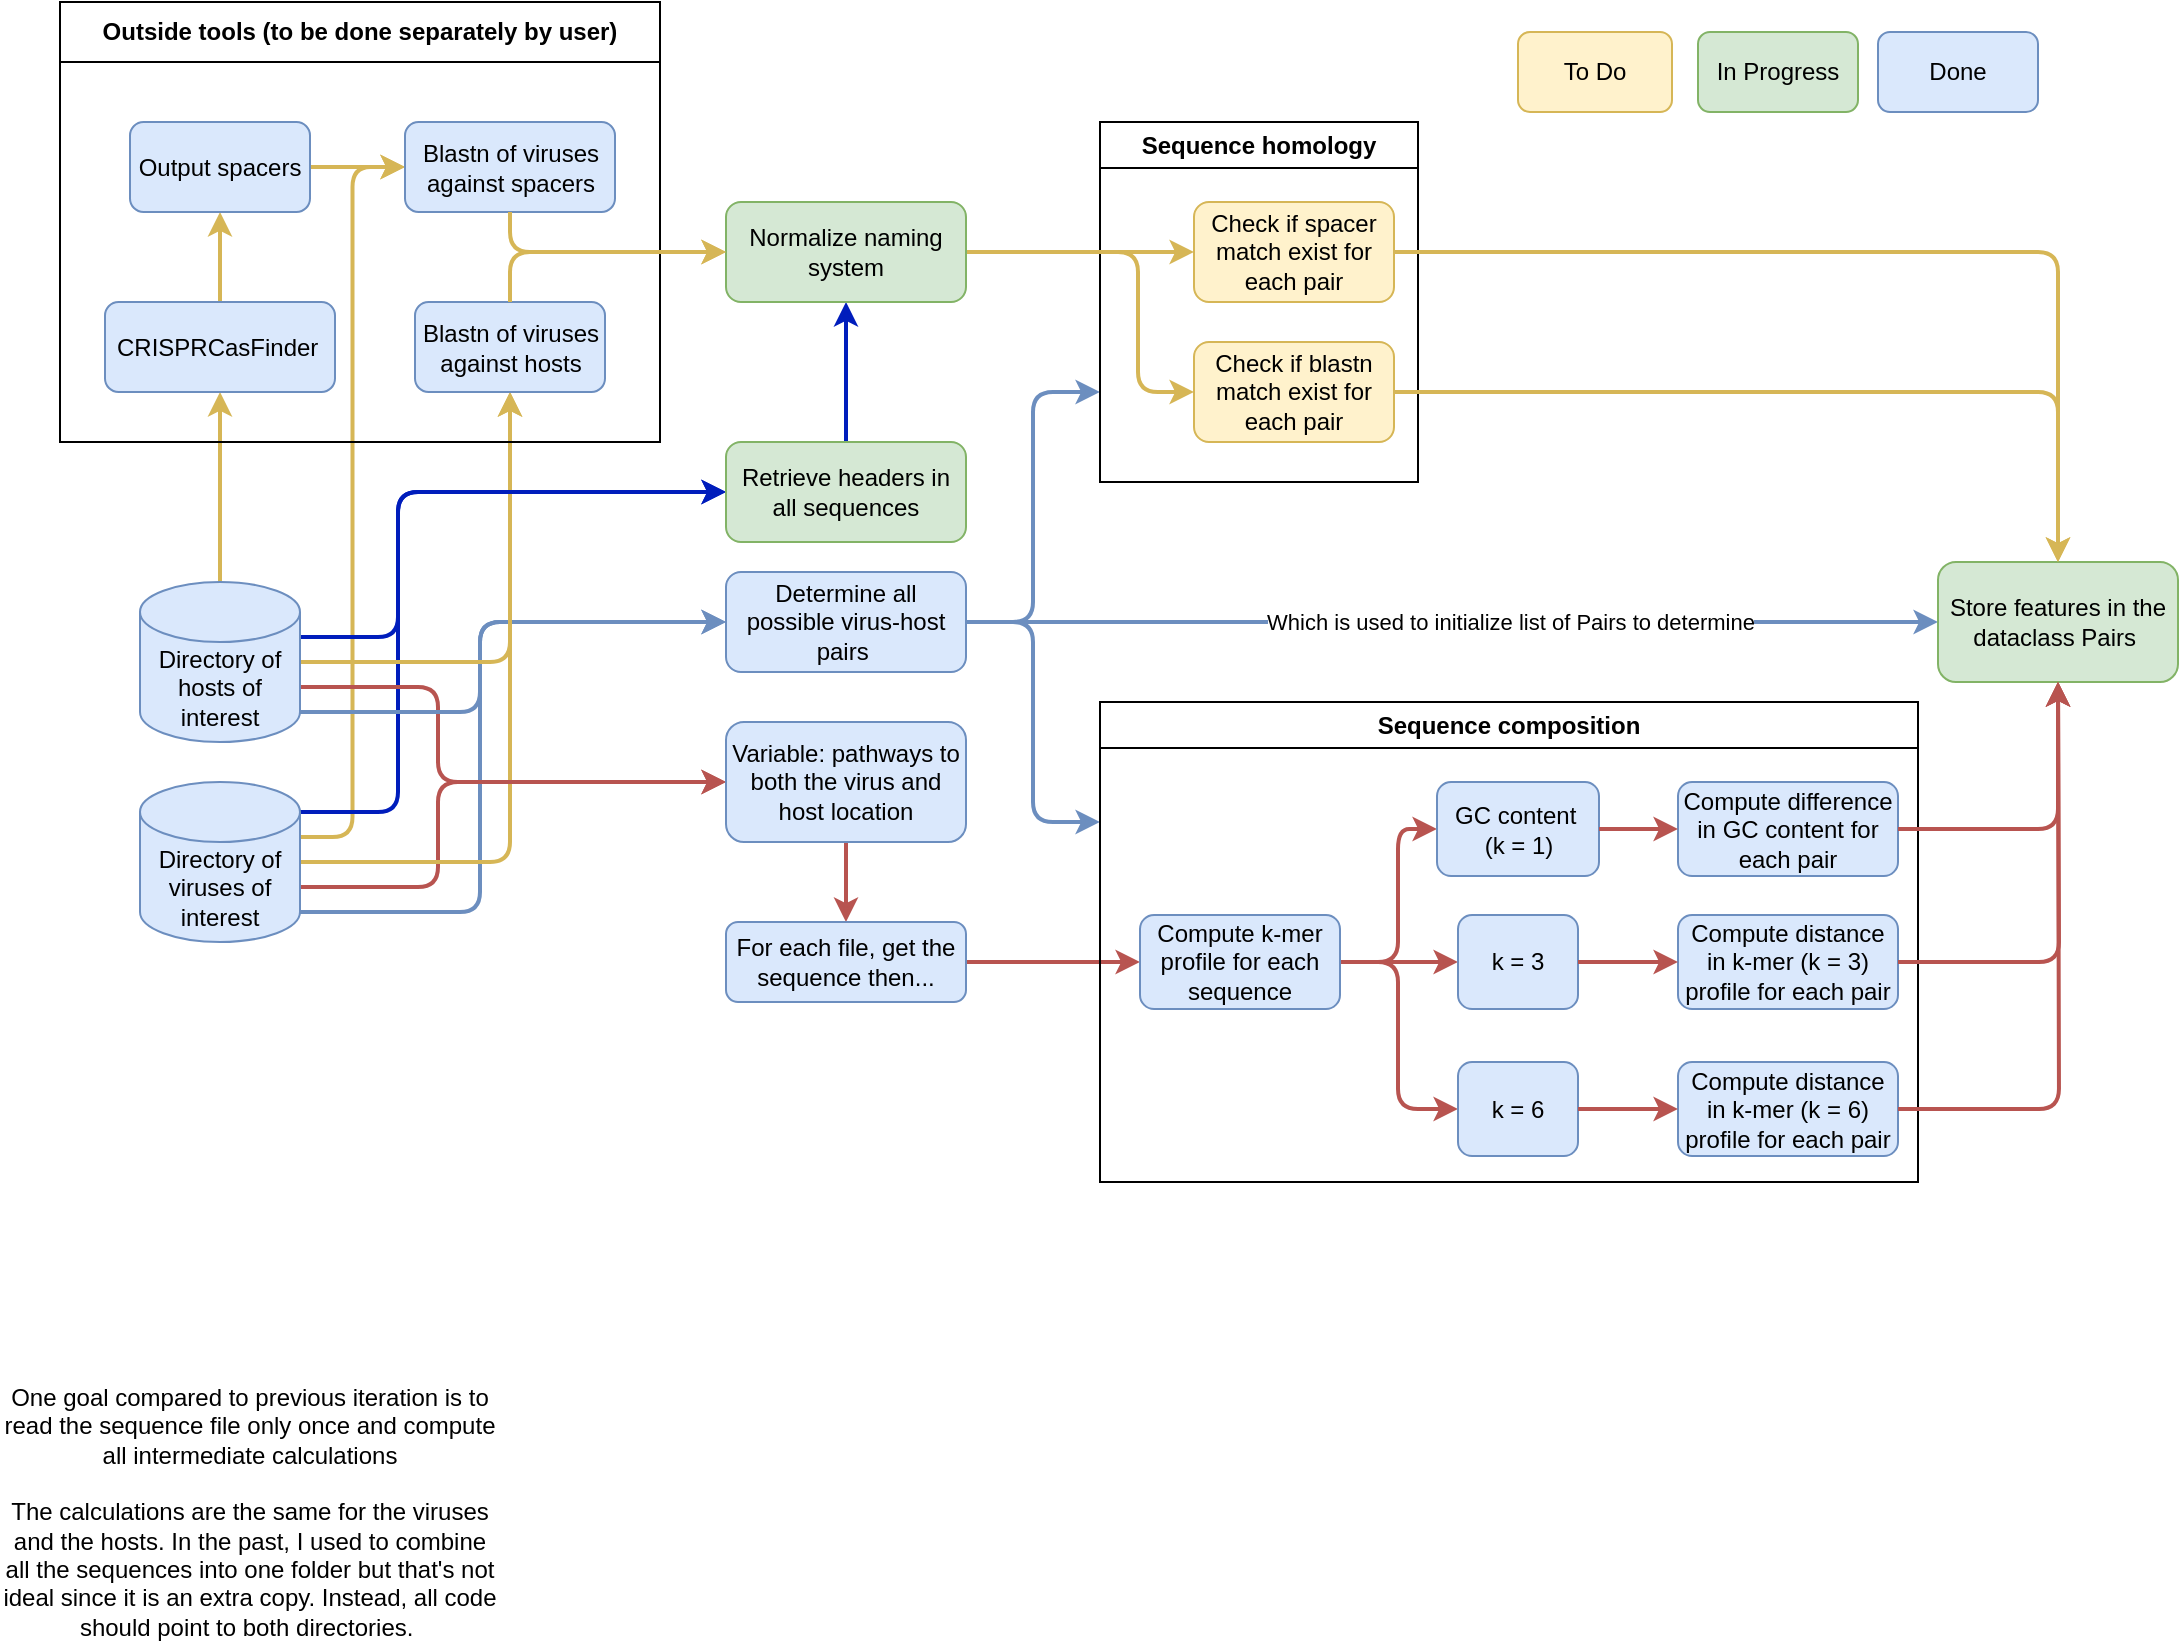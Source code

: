<mxfile version="20.8.10" type="device"><diagram name="Page-1" id="HZKV-DVzep_siBIivs_k"><mxGraphModel dx="1047" dy="723" grid="1" gridSize="10" guides="1" tooltips="1" connect="1" arrows="1" fold="1" page="1" pageScale="1" pageWidth="1200" pageHeight="1000" math="0" shadow="0"><root><mxCell id="0"/><mxCell id="1" parent="0"/><mxCell id="N8tTXLDuEKd6TfWuMspu-23" style="edgeStyle=orthogonalEdgeStyle;orthogonalLoop=1;jettySize=auto;html=1;noJump=0;fillColor=#f8cecc;strokeColor=#b85450;rounded=1;strokeWidth=2;exitX=1;exitY=0;exitDx=0;exitDy=52.5;exitPerimeter=0;" parent="1" source="N8tTXLDuEKd6TfWuMspu-1" target="N8tTXLDuEKd6TfWuMspu-13" edge="1"><mxGeometry relative="1" as="geometry"><Array as="points"><mxPoint x="260" y="483"/><mxPoint x="260" y="430"/></Array></mxGeometry></mxCell><mxCell id="N8tTXLDuEKd6TfWuMspu-27" style="edgeStyle=orthogonalEdgeStyle;orthogonalLoop=1;jettySize=auto;html=1;exitX=1;exitY=1;exitDx=0;exitDy=-15;exitPerimeter=0;entryX=0;entryY=0.5;entryDx=0;entryDy=0;fillColor=#dae8fc;strokeColor=#6c8ebf;rounded=1;strokeWidth=2;" parent="1" source="N8tTXLDuEKd6TfWuMspu-1" target="N8tTXLDuEKd6TfWuMspu-3" edge="1"><mxGeometry relative="1" as="geometry"><Array as="points"><mxPoint x="281" y="495"/><mxPoint x="281" y="350"/></Array></mxGeometry></mxCell><mxCell id="jUDssbsDTD3gQ5ddlKub-88" style="edgeStyle=orthogonalEdgeStyle;rounded=1;orthogonalLoop=1;jettySize=auto;html=1;entryX=0.5;entryY=1;entryDx=0;entryDy=0;strokeWidth=2;fillColor=#fff2cc;strokeColor=#d6b656;" parent="1" source="N8tTXLDuEKd6TfWuMspu-1" target="jUDssbsDTD3gQ5ddlKub-35" edge="1"><mxGeometry relative="1" as="geometry"/></mxCell><mxCell id="jUDssbsDTD3gQ5ddlKub-91" style="edgeStyle=orthogonalEdgeStyle;rounded=1;orthogonalLoop=1;jettySize=auto;html=1;exitX=1;exitY=0;exitDx=0;exitDy=27.5;exitPerimeter=0;strokeWidth=2;entryX=0;entryY=0.5;entryDx=0;entryDy=0;fillColor=#fff2cc;strokeColor=#d6b656;" parent="1" source="N8tTXLDuEKd6TfWuMspu-1" target="jUDssbsDTD3gQ5ddlKub-43" edge="1"><mxGeometry relative="1" as="geometry"><mxPoint x="220" y="-20" as="targetPoint"/></mxGeometry></mxCell><mxCell id="jUDssbsDTD3gQ5ddlKub-98" style="edgeStyle=orthogonalEdgeStyle;rounded=1;orthogonalLoop=1;jettySize=auto;html=1;entryX=0;entryY=0.5;entryDx=0;entryDy=0;strokeWidth=2;fillColor=#0050ef;strokeColor=#001DBC;exitX=1;exitY=0;exitDx=0;exitDy=15;exitPerimeter=0;" parent="1" source="N8tTXLDuEKd6TfWuMspu-1" target="jUDssbsDTD3gQ5ddlKub-96" edge="1"><mxGeometry relative="1" as="geometry"><Array as="points"><mxPoint x="240" y="445"/><mxPoint x="240" y="285"/></Array></mxGeometry></mxCell><mxCell id="N8tTXLDuEKd6TfWuMspu-1" value="Directory of viruses of interest" style="shape=cylinder3;whiteSpace=wrap;html=1;boundedLbl=1;backgroundOutline=1;size=15;fillColor=#dae8fc;strokeColor=#6c8ebf;" parent="1" vertex="1"><mxGeometry x="111" y="430" width="80" height="80" as="geometry"/></mxCell><mxCell id="N8tTXLDuEKd6TfWuMspu-24" style="edgeStyle=orthogonalEdgeStyle;orthogonalLoop=1;jettySize=auto;html=1;entryX=0;entryY=0.5;entryDx=0;entryDy=0;fillColor=#f8cecc;strokeColor=#b85450;rounded=1;strokeWidth=2;exitX=1;exitY=0;exitDx=0;exitDy=52.5;exitPerimeter=0;" parent="1" source="N8tTXLDuEKd6TfWuMspu-2" target="N8tTXLDuEKd6TfWuMspu-13" edge="1"><mxGeometry relative="1" as="geometry"><Array as="points"><mxPoint x="260" y="383"/><mxPoint x="260" y="430"/></Array></mxGeometry></mxCell><mxCell id="N8tTXLDuEKd6TfWuMspu-26" style="edgeStyle=orthogonalEdgeStyle;orthogonalLoop=1;jettySize=auto;html=1;exitX=1;exitY=1;exitDx=0;exitDy=-15;exitPerimeter=0;entryX=0;entryY=0.5;entryDx=0;entryDy=0;noJump=0;fillColor=#dae8fc;strokeColor=#6c8ebf;rounded=1;strokeWidth=2;" parent="1" source="N8tTXLDuEKd6TfWuMspu-2" target="N8tTXLDuEKd6TfWuMspu-3" edge="1"><mxGeometry relative="1" as="geometry"><Array as="points"><mxPoint x="281" y="395"/><mxPoint x="281" y="350"/></Array></mxGeometry></mxCell><mxCell id="jUDssbsDTD3gQ5ddlKub-89" style="edgeStyle=orthogonalEdgeStyle;rounded=1;orthogonalLoop=1;jettySize=auto;html=1;entryX=0.5;entryY=1;entryDx=0;entryDy=0;strokeWidth=2;fillColor=#fff2cc;strokeColor=#d6b656;" parent="1" source="N8tTXLDuEKd6TfWuMspu-2" target="jUDssbsDTD3gQ5ddlKub-35" edge="1"><mxGeometry relative="1" as="geometry"/></mxCell><mxCell id="jUDssbsDTD3gQ5ddlKub-90" style="edgeStyle=orthogonalEdgeStyle;rounded=1;orthogonalLoop=1;jettySize=auto;html=1;entryX=0.5;entryY=1;entryDx=0;entryDy=0;strokeWidth=2;fillColor=#fff2cc;strokeColor=#d6b656;" parent="1" source="N8tTXLDuEKd6TfWuMspu-2" target="jUDssbsDTD3gQ5ddlKub-36" edge="1"><mxGeometry relative="1" as="geometry"/></mxCell><mxCell id="jUDssbsDTD3gQ5ddlKub-97" style="edgeStyle=orthogonalEdgeStyle;rounded=1;orthogonalLoop=1;jettySize=auto;html=1;entryX=0;entryY=0.5;entryDx=0;entryDy=0;strokeWidth=2;fillColor=#0050ef;strokeColor=#001DBC;exitX=1;exitY=0;exitDx=0;exitDy=27.5;exitPerimeter=0;" parent="1" source="N8tTXLDuEKd6TfWuMspu-2" target="jUDssbsDTD3gQ5ddlKub-96" edge="1"><mxGeometry relative="1" as="geometry"><Array as="points"><mxPoint x="240" y="358"/><mxPoint x="240" y="285"/></Array></mxGeometry></mxCell><mxCell id="N8tTXLDuEKd6TfWuMspu-2" value="Directory of hosts of interest" style="shape=cylinder3;whiteSpace=wrap;html=1;boundedLbl=1;backgroundOutline=1;size=15;fillColor=#dae8fc;strokeColor=#6c8ebf;" parent="1" vertex="1"><mxGeometry x="111" y="330" width="80" height="80" as="geometry"/></mxCell><mxCell id="jUDssbsDTD3gQ5ddlKub-23" style="edgeStyle=orthogonalEdgeStyle;rounded=1;orthogonalLoop=1;jettySize=auto;html=1;entryX=0;entryY=0.5;entryDx=0;entryDy=0;strokeWidth=2;fillColor=#dae8fc;strokeColor=#6c8ebf;" parent="1" source="N8tTXLDuEKd6TfWuMspu-3" target="jUDssbsDTD3gQ5ddlKub-12" edge="1"><mxGeometry relative="1" as="geometry"/></mxCell><mxCell id="jUDssbsDTD3gQ5ddlKub-24" value="Which is used to initialize list of Pairs to determine" style="edgeLabel;html=1;align=center;verticalAlign=middle;resizable=0;points=[];" parent="jUDssbsDTD3gQ5ddlKub-23" vertex="1" connectable="0"><mxGeometry x="-0.19" relative="1" as="geometry"><mxPoint x="75" as="offset"/></mxGeometry></mxCell><mxCell id="jUDssbsDTD3gQ5ddlKub-28" style="edgeStyle=orthogonalEdgeStyle;rounded=1;orthogonalLoop=1;jettySize=auto;html=1;entryX=0;entryY=0.25;entryDx=0;entryDy=0;strokeWidth=2;fillColor=#dae8fc;strokeColor=#6c8ebf;" parent="1" source="N8tTXLDuEKd6TfWuMspu-3" target="jUDssbsDTD3gQ5ddlKub-71" edge="1"><mxGeometry relative="1" as="geometry"><mxPoint x="561" y="465" as="targetPoint"/></mxGeometry></mxCell><mxCell id="L0_-nIPDvtcLrT9radh1-1" style="edgeStyle=orthogonalEdgeStyle;rounded=1;orthogonalLoop=1;jettySize=auto;html=1;entryX=0;entryY=0.75;entryDx=0;entryDy=0;fillColor=#dae8fc;strokeColor=#6c8ebf;strokeWidth=2;" parent="1" source="N8tTXLDuEKd6TfWuMspu-3" target="jUDssbsDTD3gQ5ddlKub-95" edge="1"><mxGeometry relative="1" as="geometry"/></mxCell><mxCell id="N8tTXLDuEKd6TfWuMspu-3" value="Determine all possible virus-host pairs&amp;nbsp;" style="rounded=1;whiteSpace=wrap;html=1;fillColor=#dae8fc;strokeColor=#6c8ebf;" parent="1" vertex="1"><mxGeometry x="404" y="325" width="120" height="50" as="geometry"/></mxCell><mxCell id="N8tTXLDuEKd6TfWuMspu-17" style="edgeStyle=orthogonalEdgeStyle;orthogonalLoop=1;jettySize=auto;html=1;fillColor=#f8cecc;strokeColor=#b85450;rounded=1;strokeWidth=2;" parent="1" source="N8tTXLDuEKd6TfWuMspu-13" target="N8tTXLDuEKd6TfWuMspu-16" edge="1"><mxGeometry relative="1" as="geometry"/></mxCell><mxCell id="N8tTXLDuEKd6TfWuMspu-13" value="Variable: pathways to both the virus and host location" style="rounded=1;whiteSpace=wrap;html=1;fillColor=#dae8fc;strokeColor=#6c8ebf;" parent="1" vertex="1"><mxGeometry x="404" y="400" width="120" height="60" as="geometry"/></mxCell><mxCell id="N8tTXLDuEKd6TfWuMspu-19" style="edgeStyle=orthogonalEdgeStyle;orthogonalLoop=1;jettySize=auto;html=1;entryX=0;entryY=0.5;entryDx=0;entryDy=0;fillColor=#f8cecc;strokeColor=#b85450;rounded=1;strokeWidth=2;" parent="1" source="N8tTXLDuEKd6TfWuMspu-16" target="jUDssbsDTD3gQ5ddlKub-72" edge="1"><mxGeometry relative="1" as="geometry"><mxPoint x="561" y="550" as="targetPoint"/></mxGeometry></mxCell><mxCell id="N8tTXLDuEKd6TfWuMspu-16" value="For each file, get the sequence then..." style="rounded=1;whiteSpace=wrap;html=1;fillColor=#dae8fc;strokeColor=#6c8ebf;" parent="1" vertex="1"><mxGeometry x="404" y="500" width="120" height="40" as="geometry"/></mxCell><mxCell id="jUDssbsDTD3gQ5ddlKub-12" value="Store features in the dataclass Pairs&amp;nbsp;" style="rounded=1;whiteSpace=wrap;html=1;fillColor=#d5e8d4;strokeColor=#82b366;" parent="1" vertex="1"><mxGeometry x="1010" y="320" width="120" height="60" as="geometry"/></mxCell><mxCell id="jUDssbsDTD3gQ5ddlKub-32" value="Outside tools (to be done separately by user)" style="swimlane;whiteSpace=wrap;html=1;startSize=30;" parent="1" vertex="1"><mxGeometry x="71" y="40" width="300" height="220" as="geometry"/></mxCell><mxCell id="jUDssbsDTD3gQ5ddlKub-35" value="Blastn of viruses against hosts" style="rounded=1;whiteSpace=wrap;html=1;fillColor=#dae8fc;strokeColor=#6c8ebf;" parent="jUDssbsDTD3gQ5ddlKub-32" vertex="1"><mxGeometry x="177.5" y="150" width="95" height="45" as="geometry"/></mxCell><mxCell id="jUDssbsDTD3gQ5ddlKub-93" style="edgeStyle=orthogonalEdgeStyle;rounded=1;orthogonalLoop=1;jettySize=auto;html=1;strokeWidth=2;fillColor=#fff2cc;strokeColor=#d6b656;" parent="jUDssbsDTD3gQ5ddlKub-32" source="jUDssbsDTD3gQ5ddlKub-36" target="jUDssbsDTD3gQ5ddlKub-38" edge="1"><mxGeometry relative="1" as="geometry"/></mxCell><mxCell id="jUDssbsDTD3gQ5ddlKub-36" value="CRISPRCasFinder&amp;nbsp;" style="rounded=1;whiteSpace=wrap;html=1;fillColor=#dae8fc;strokeColor=#6c8ebf;" parent="jUDssbsDTD3gQ5ddlKub-32" vertex="1"><mxGeometry x="22.5" y="150" width="115" height="45" as="geometry"/></mxCell><mxCell id="jUDssbsDTD3gQ5ddlKub-94" style="edgeStyle=orthogonalEdgeStyle;rounded=1;orthogonalLoop=1;jettySize=auto;html=1;entryX=0;entryY=0.5;entryDx=0;entryDy=0;strokeWidth=2;fillColor=#fff2cc;strokeColor=#d6b656;" parent="jUDssbsDTD3gQ5ddlKub-32" source="jUDssbsDTD3gQ5ddlKub-38" target="jUDssbsDTD3gQ5ddlKub-43" edge="1"><mxGeometry relative="1" as="geometry"/></mxCell><mxCell id="jUDssbsDTD3gQ5ddlKub-38" value="Output spacers" style="rounded=1;whiteSpace=wrap;html=1;fillColor=#dae8fc;strokeColor=#6c8ebf;" parent="jUDssbsDTD3gQ5ddlKub-32" vertex="1"><mxGeometry x="35" y="60" width="90" height="45" as="geometry"/></mxCell><mxCell id="jUDssbsDTD3gQ5ddlKub-43" value="Blastn of viruses against spacers" style="rounded=1;whiteSpace=wrap;html=1;fillColor=#dae8fc;strokeColor=#6c8ebf;" parent="jUDssbsDTD3gQ5ddlKub-32" vertex="1"><mxGeometry x="172.5" y="60" width="105" height="45" as="geometry"/></mxCell><mxCell id="jUDssbsDTD3gQ5ddlKub-33" value="One goal compared to previous iteration is to read the sequence file only once and compute all intermediate calculations&lt;br&gt;&lt;br&gt;The calculations are the same for the viruses and the hosts. In the past, I used to combine all the sequences into one folder but that's not ideal since it is an extra copy. Instead, all code should point to both directories.&amp;nbsp;" style="text;html=1;strokeColor=none;fillColor=none;align=center;verticalAlign=middle;whiteSpace=wrap;rounded=0;" parent="1" vertex="1"><mxGeometry x="41" y="780" width="250" height="30" as="geometry"/></mxCell><mxCell id="jUDssbsDTD3gQ5ddlKub-71" value="Sequence composition&lt;br&gt;" style="swimlane;whiteSpace=wrap;html=1;" parent="1" vertex="1"><mxGeometry x="591" y="390" width="409" height="240" as="geometry"><mxRectangle x="531" y="505" width="170" height="30" as="alternateBounds"/></mxGeometry></mxCell><mxCell id="L0_-nIPDvtcLrT9radh1-14" style="edgeStyle=orthogonalEdgeStyle;rounded=1;orthogonalLoop=1;jettySize=auto;html=1;entryX=0;entryY=0.5;entryDx=0;entryDy=0;strokeWidth=2;fillColor=#f8cecc;strokeColor=#b85450;" parent="jUDssbsDTD3gQ5ddlKub-71" source="jUDssbsDTD3gQ5ddlKub-72" target="jUDssbsDTD3gQ5ddlKub-73" edge="1"><mxGeometry relative="1" as="geometry"><Array as="points"><mxPoint x="149" y="130"/><mxPoint x="149" y="63"/></Array></mxGeometry></mxCell><mxCell id="L0_-nIPDvtcLrT9radh1-15" style="edgeStyle=orthogonalEdgeStyle;rounded=1;orthogonalLoop=1;jettySize=auto;html=1;entryX=0;entryY=0.5;entryDx=0;entryDy=0;strokeWidth=2;fillColor=#f8cecc;strokeColor=#b85450;" parent="jUDssbsDTD3gQ5ddlKub-71" source="jUDssbsDTD3gQ5ddlKub-72" target="jUDssbsDTD3gQ5ddlKub-75" edge="1"><mxGeometry relative="1" as="geometry"/></mxCell><mxCell id="L0_-nIPDvtcLrT9radh1-16" style="edgeStyle=orthogonalEdgeStyle;rounded=1;orthogonalLoop=1;jettySize=auto;html=1;entryX=0;entryY=0.5;entryDx=0;entryDy=0;strokeWidth=2;fillColor=#f8cecc;strokeColor=#b85450;" parent="jUDssbsDTD3gQ5ddlKub-71" source="jUDssbsDTD3gQ5ddlKub-72" target="jUDssbsDTD3gQ5ddlKub-77" edge="1"><mxGeometry relative="1" as="geometry"><Array as="points"><mxPoint x="149" y="130"/><mxPoint x="149" y="203"/></Array></mxGeometry></mxCell><mxCell id="jUDssbsDTD3gQ5ddlKub-72" value="Compute k-mer profile for each sequence" style="rounded=1;whiteSpace=wrap;html=1;fillColor=#dae8fc;strokeColor=#6c8ebf;" parent="jUDssbsDTD3gQ5ddlKub-71" vertex="1"><mxGeometry x="20" y="106.5" width="100" height="47" as="geometry"/></mxCell><mxCell id="jUDssbsDTD3gQ5ddlKub-73" value="GC content&amp;nbsp;&lt;br&gt;(k = 1)" style="rounded=1;whiteSpace=wrap;html=1;fillColor=#dae8fc;strokeColor=#6c8ebf;" parent="jUDssbsDTD3gQ5ddlKub-71" vertex="1"><mxGeometry x="168.5" y="40" width="81" height="47" as="geometry"/></mxCell><mxCell id="jUDssbsDTD3gQ5ddlKub-75" value="k = 3" style="rounded=1;whiteSpace=wrap;html=1;fillColor=#dae8fc;strokeColor=#6c8ebf;" parent="jUDssbsDTD3gQ5ddlKub-71" vertex="1"><mxGeometry x="179" y="106.5" width="60" height="47" as="geometry"/></mxCell><mxCell id="jUDssbsDTD3gQ5ddlKub-77" value="k = 6" style="rounded=1;whiteSpace=wrap;html=1;fillColor=#dae8fc;strokeColor=#6c8ebf;" parent="jUDssbsDTD3gQ5ddlKub-71" vertex="1"><mxGeometry x="179" y="180" width="60" height="47" as="geometry"/></mxCell><mxCell id="jUDssbsDTD3gQ5ddlKub-79" value="Compute difference in GC content for each pair" style="rounded=1;whiteSpace=wrap;html=1;fillColor=#dae8fc;strokeColor=#6c8ebf;" parent="jUDssbsDTD3gQ5ddlKub-71" vertex="1"><mxGeometry x="289" y="40" width="110" height="47" as="geometry"/></mxCell><mxCell id="jUDssbsDTD3gQ5ddlKub-80" style="edgeStyle=orthogonalEdgeStyle;rounded=1;orthogonalLoop=1;jettySize=auto;html=1;entryX=0;entryY=0.5;entryDx=0;entryDy=0;strokeWidth=2;fillColor=#f8cecc;strokeColor=#b85450;" parent="jUDssbsDTD3gQ5ddlKub-71" source="jUDssbsDTD3gQ5ddlKub-73" target="jUDssbsDTD3gQ5ddlKub-79" edge="1"><mxGeometry relative="1" as="geometry"/></mxCell><mxCell id="jUDssbsDTD3gQ5ddlKub-81" value="Compute distance in k-mer (k = 3) profile for each pair" style="rounded=1;whiteSpace=wrap;html=1;fillColor=#dae8fc;strokeColor=#6c8ebf;" parent="jUDssbsDTD3gQ5ddlKub-71" vertex="1"><mxGeometry x="289" y="106.5" width="110" height="47" as="geometry"/></mxCell><mxCell id="jUDssbsDTD3gQ5ddlKub-82" style="edgeStyle=orthogonalEdgeStyle;rounded=1;orthogonalLoop=1;jettySize=auto;html=1;entryX=0;entryY=0.5;entryDx=0;entryDy=0;strokeWidth=2;fillColor=#f8cecc;strokeColor=#b85450;" parent="jUDssbsDTD3gQ5ddlKub-71" source="jUDssbsDTD3gQ5ddlKub-75" target="jUDssbsDTD3gQ5ddlKub-81" edge="1"><mxGeometry relative="1" as="geometry"/></mxCell><mxCell id="jUDssbsDTD3gQ5ddlKub-83" value="Compute distance in k-mer (k = 6) profile for each pair" style="rounded=1;whiteSpace=wrap;html=1;fillColor=#dae8fc;strokeColor=#6c8ebf;" parent="jUDssbsDTD3gQ5ddlKub-71" vertex="1"><mxGeometry x="289" y="180" width="110" height="47" as="geometry"/></mxCell><mxCell id="jUDssbsDTD3gQ5ddlKub-84" style="edgeStyle=orthogonalEdgeStyle;rounded=1;orthogonalLoop=1;jettySize=auto;html=1;entryX=0;entryY=0.5;entryDx=0;entryDy=0;strokeWidth=2;fillColor=#f8cecc;strokeColor=#b85450;" parent="jUDssbsDTD3gQ5ddlKub-71" source="jUDssbsDTD3gQ5ddlKub-77" target="jUDssbsDTD3gQ5ddlKub-83" edge="1"><mxGeometry relative="1" as="geometry"/></mxCell><mxCell id="jUDssbsDTD3gQ5ddlKub-95" value="Sequence homology" style="swimlane;whiteSpace=wrap;html=1;" parent="1" vertex="1"><mxGeometry x="591" y="100" width="159" height="180" as="geometry"><mxRectangle x="531" y="220" width="160" height="30" as="alternateBounds"/></mxGeometry></mxCell><mxCell id="L0_-nIPDvtcLrT9radh1-6" value="Check if spacer match exist for each pair" style="rounded=1;whiteSpace=wrap;html=1;fillColor=#fff2cc;strokeColor=#d6b656;" parent="jUDssbsDTD3gQ5ddlKub-95" vertex="1"><mxGeometry x="47" y="40" width="100" height="50" as="geometry"/></mxCell><mxCell id="L0_-nIPDvtcLrT9radh1-7" value="Check if blastn match exist for each pair" style="rounded=1;whiteSpace=wrap;html=1;fillColor=#fff2cc;strokeColor=#d6b656;" parent="jUDssbsDTD3gQ5ddlKub-95" vertex="1"><mxGeometry x="47" y="110" width="100" height="50" as="geometry"/></mxCell><mxCell id="L0_-nIPDvtcLrT9radh1-11" style="edgeStyle=orthogonalEdgeStyle;rounded=1;orthogonalLoop=1;jettySize=auto;html=1;entryX=0.5;entryY=1;entryDx=0;entryDy=0;strokeWidth=2;fillColor=#0050ef;strokeColor=#001DBC;" parent="1" source="jUDssbsDTD3gQ5ddlKub-96" target="L0_-nIPDvtcLrT9radh1-8" edge="1"><mxGeometry relative="1" as="geometry"/></mxCell><mxCell id="jUDssbsDTD3gQ5ddlKub-96" value="Retrieve headers in all sequences" style="rounded=1;whiteSpace=wrap;html=1;fillColor=#d5e8d4;strokeColor=#82b366;" parent="1" vertex="1"><mxGeometry x="404" y="260" width="120" height="50" as="geometry"/></mxCell><mxCell id="L0_-nIPDvtcLrT9radh1-12" style="edgeStyle=orthogonalEdgeStyle;rounded=1;orthogonalLoop=1;jettySize=auto;html=1;entryX=0;entryY=0.5;entryDx=0;entryDy=0;strokeWidth=2;fillColor=#fff2cc;strokeColor=#d6b656;" parent="1" source="L0_-nIPDvtcLrT9radh1-8" target="L0_-nIPDvtcLrT9radh1-6" edge="1"><mxGeometry relative="1" as="geometry"/></mxCell><mxCell id="L0_-nIPDvtcLrT9radh1-13" style="edgeStyle=orthogonalEdgeStyle;rounded=1;orthogonalLoop=1;jettySize=auto;html=1;entryX=0;entryY=0.5;entryDx=0;entryDy=0;strokeWidth=2;fillColor=#fff2cc;strokeColor=#d6b656;" parent="1" source="L0_-nIPDvtcLrT9radh1-8" target="L0_-nIPDvtcLrT9radh1-7" edge="1"><mxGeometry relative="1" as="geometry"><Array as="points"><mxPoint x="610" y="165"/><mxPoint x="610" y="235"/></Array></mxGeometry></mxCell><mxCell id="L0_-nIPDvtcLrT9radh1-8" value="Normalize naming system" style="rounded=1;whiteSpace=wrap;html=1;fillColor=#d5e8d4;strokeColor=#82b366;" parent="1" vertex="1"><mxGeometry x="404" y="140" width="120" height="50" as="geometry"/></mxCell><mxCell id="L0_-nIPDvtcLrT9radh1-9" style="edgeStyle=orthogonalEdgeStyle;rounded=1;orthogonalLoop=1;jettySize=auto;html=1;entryX=0;entryY=0.5;entryDx=0;entryDy=0;strokeWidth=2;exitX=0.5;exitY=1;exitDx=0;exitDy=0;fillColor=#fff2cc;strokeColor=#d6b656;" parent="1" source="jUDssbsDTD3gQ5ddlKub-43" target="L0_-nIPDvtcLrT9radh1-8" edge="1"><mxGeometry relative="1" as="geometry"/></mxCell><mxCell id="L0_-nIPDvtcLrT9radh1-10" style="edgeStyle=orthogonalEdgeStyle;rounded=1;orthogonalLoop=1;jettySize=auto;html=1;entryX=0;entryY=0.5;entryDx=0;entryDy=0;strokeWidth=2;exitX=0.5;exitY=0;exitDx=0;exitDy=0;fillColor=#fff2cc;strokeColor=#d6b656;" parent="1" source="jUDssbsDTD3gQ5ddlKub-35" target="L0_-nIPDvtcLrT9radh1-8" edge="1"><mxGeometry relative="1" as="geometry"/></mxCell><mxCell id="L0_-nIPDvtcLrT9radh1-17" style="edgeStyle=orthogonalEdgeStyle;rounded=1;orthogonalLoop=1;jettySize=auto;html=1;entryX=0.5;entryY=1;entryDx=0;entryDy=0;strokeWidth=2;fillColor=#f8cecc;strokeColor=#b85450;" parent="1" source="jUDssbsDTD3gQ5ddlKub-79" target="jUDssbsDTD3gQ5ddlKub-12" edge="1"><mxGeometry relative="1" as="geometry"/></mxCell><mxCell id="L0_-nIPDvtcLrT9radh1-18" style="edgeStyle=orthogonalEdgeStyle;rounded=1;orthogonalLoop=1;jettySize=auto;html=1;strokeWidth=2;fillColor=#f8cecc;strokeColor=#b85450;" parent="1" source="jUDssbsDTD3gQ5ddlKub-81" edge="1"><mxGeometry relative="1" as="geometry"><mxPoint x="1070" y="380" as="targetPoint"/></mxGeometry></mxCell><mxCell id="L0_-nIPDvtcLrT9radh1-19" style="edgeStyle=orthogonalEdgeStyle;rounded=1;orthogonalLoop=1;jettySize=auto;html=1;strokeWidth=2;fillColor=#f8cecc;strokeColor=#b85450;" parent="1" source="jUDssbsDTD3gQ5ddlKub-83" edge="1"><mxGeometry relative="1" as="geometry"><mxPoint x="1070" y="380" as="targetPoint"/></mxGeometry></mxCell><mxCell id="L0_-nIPDvtcLrT9radh1-20" style="edgeStyle=orthogonalEdgeStyle;rounded=1;orthogonalLoop=1;jettySize=auto;html=1;entryX=0.5;entryY=0;entryDx=0;entryDy=0;strokeWidth=2;fillColor=#fff2cc;strokeColor=#d6b656;" parent="1" source="L0_-nIPDvtcLrT9radh1-6" target="jUDssbsDTD3gQ5ddlKub-12" edge="1"><mxGeometry relative="1" as="geometry"/></mxCell><mxCell id="L0_-nIPDvtcLrT9radh1-21" style="edgeStyle=orthogonalEdgeStyle;rounded=1;orthogonalLoop=1;jettySize=auto;html=1;strokeWidth=2;fillColor=#fff2cc;strokeColor=#d6b656;" parent="1" source="L0_-nIPDvtcLrT9radh1-7" target="jUDssbsDTD3gQ5ddlKub-12" edge="1"><mxGeometry relative="1" as="geometry"/></mxCell><mxCell id="jURXGUO0KNEmCWY5LoVV-1" value="Done" style="rounded=1;whiteSpace=wrap;html=1;fillColor=#dae8fc;strokeColor=#6c8ebf;" parent="1" vertex="1"><mxGeometry x="980" y="55" width="80" height="40" as="geometry"/></mxCell><mxCell id="jURXGUO0KNEmCWY5LoVV-2" value="In Progress" style="rounded=1;whiteSpace=wrap;html=1;fillColor=#d5e8d4;strokeColor=#82b366;" parent="1" vertex="1"><mxGeometry x="890" y="55" width="80" height="40" as="geometry"/></mxCell><mxCell id="jURXGUO0KNEmCWY5LoVV-3" value="To Do" style="rounded=1;whiteSpace=wrap;html=1;fillColor=#fff2cc;strokeColor=#d6b656;" parent="1" vertex="1"><mxGeometry x="800" y="55" width="77" height="40" as="geometry"/></mxCell></root></mxGraphModel></diagram></mxfile>